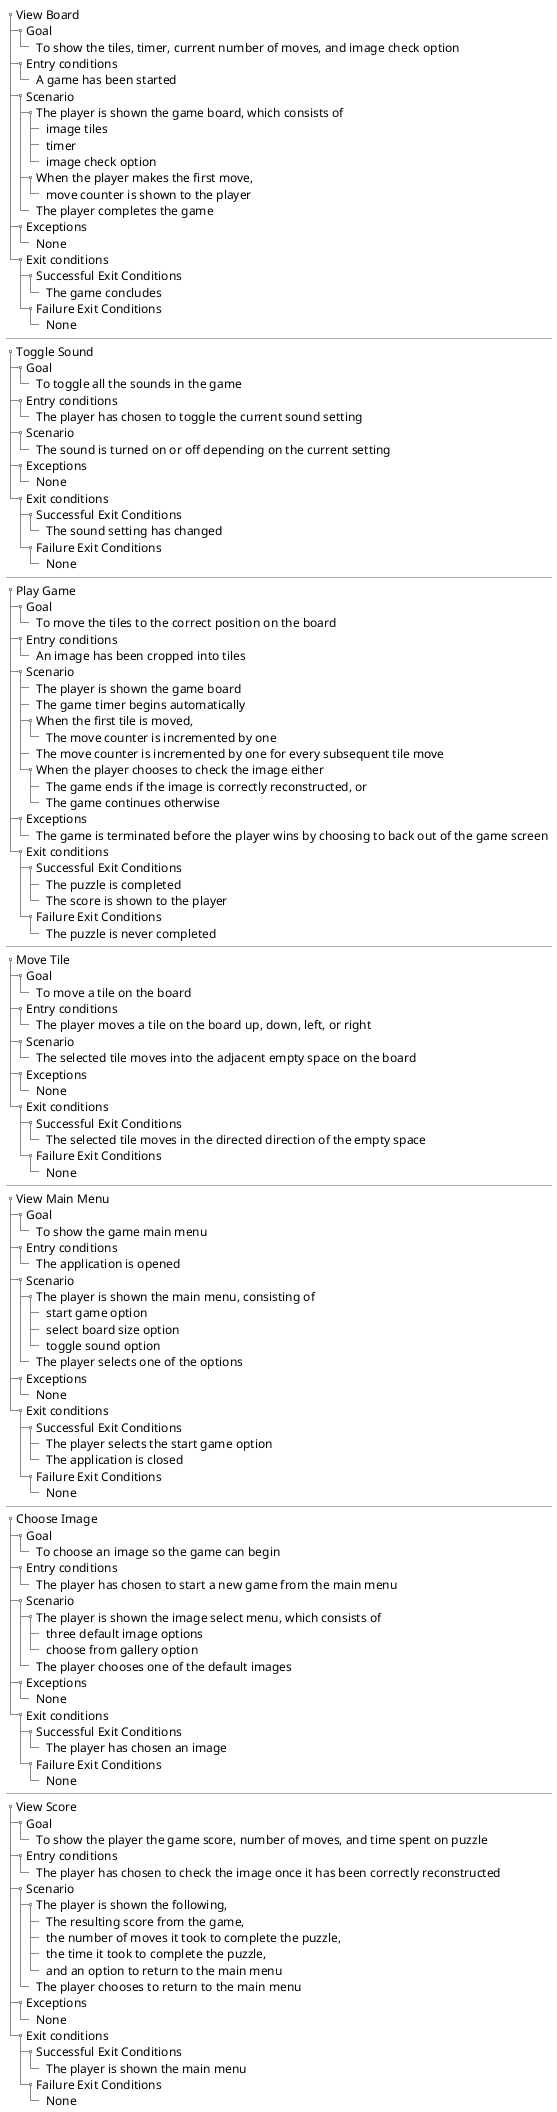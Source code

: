 @startuml
salt
{
{T
+ View Board
++ Goal
+++ To show the tiles, timer, current number of moves, and image check option
++ Entry conditions
+++ A game has been started
++ Scenario
+++ The player is shown the game board, which consists of
++++ image tiles
++++ timer
++++ image check option
+++ When the player makes the first move,
++++ move counter is shown to the player
+++ The player completes the game
++ Exceptions
+++ None
++ Exit conditions
+++ Successful Exit Conditions
++++ The game concludes
+++ Failure Exit Conditions
++++ None
}
---
{T
+ Toggle Sound
++  Goal
+++ To toggle all the sounds in the game
++ Entry conditions
+++ The player has chosen to toggle the current sound setting
++ Scenario
+++ The sound is turned on or off depending on the current setting
++ Exceptions
+++ None
++ Exit conditions
+++ Successful Exit Conditions
++++ The sound setting has changed
+++ Failure Exit Conditions
++++ None
}
---
{T
+ Play Game
++  Goal
+++ To move the tiles to the correct position on the board
++ Entry conditions
+++ An image has been cropped into tiles
++ Scenario
+++ The player is shown the game board
+++ The game timer begins automatically
+++ When the first tile is moved,
++++ The move counter is incremented by one
+++ The move counter is incremented by one for every subsequent tile move
+++ When the player chooses to check the image either
++++ The game ends if the image is correctly reconstructed, or
++++ The game continues otherwise
++ Exceptions
+++ The game is terminated before the player wins by choosing to back out of the game screen
++ Exit conditions
+++ Successful Exit Conditions
++++ The puzzle is completed
++++ The score is shown to the player
+++ Failure Exit Conditions
++++ The puzzle is never completed
}
---
{T
+ Move Tile
++  Goal
+++ To move a tile on the board
++ Entry conditions
+++ The player moves a tile on the board up, down, left, or right
++ Scenario
+++ The selected tile moves into the adjacent empty space on the board
++ Exceptions
+++ None
++ Exit conditions
+++ Successful Exit Conditions
++++ The selected tile moves in the directed direction of the empty space
+++ Failure Exit Conditions
++++ None
}
---
{T
+ View Main Menu
++ Goal
+++ To show the game main menu
++ Entry conditions
+++ The application is opened
++ Scenario
+++ The player is shown the main menu, consisting of
++++ start game option
++++ select board size option
++++ toggle sound option
+++ The player selects one of the options
++ Exceptions
+++ None
++ Exit conditions
+++ Successful Exit Conditions
++++ The player selects the start game option
++++ The application is closed
+++ Failure Exit Conditions
++++ None
}
---
{T
+ Choose Image
++ Goal
+++ To choose an image so the game can begin
++ Entry conditions
+++ The player has chosen to start a new game from the main menu
++ Scenario
+++ The player is shown the image select menu, which consists of
++++ three default image options
++++ choose from gallery option
+++ The player chooses one of the default images
++ Exceptions
+++ None
++ Exit conditions
+++ Successful Exit Conditions
++++ The player has chosen an image
+++ Failure Exit Conditions
++++ None
}
---
{T
+ View Score
++ Goal
+++ To show the player the game score, number of moves, and time spent on puzzle
++ Entry conditions
+++ The player has chosen to check the image once it has been correctly reconstructed
++ Scenario
+++ The player is shown the following,
++++ The resulting score from the game,
++++ the number of moves it took to complete the puzzle,
++++ the time it took to complete the puzzle,
++++ and an option to return to the main menu
+++ The player chooses to return to the main menu
++ Exceptions
+++ None
++ Exit conditions
+++ Successful Exit Conditions
++++ The player is shown the main menu
+++ Failure Exit Conditions
++++ None
}
}
@enduml